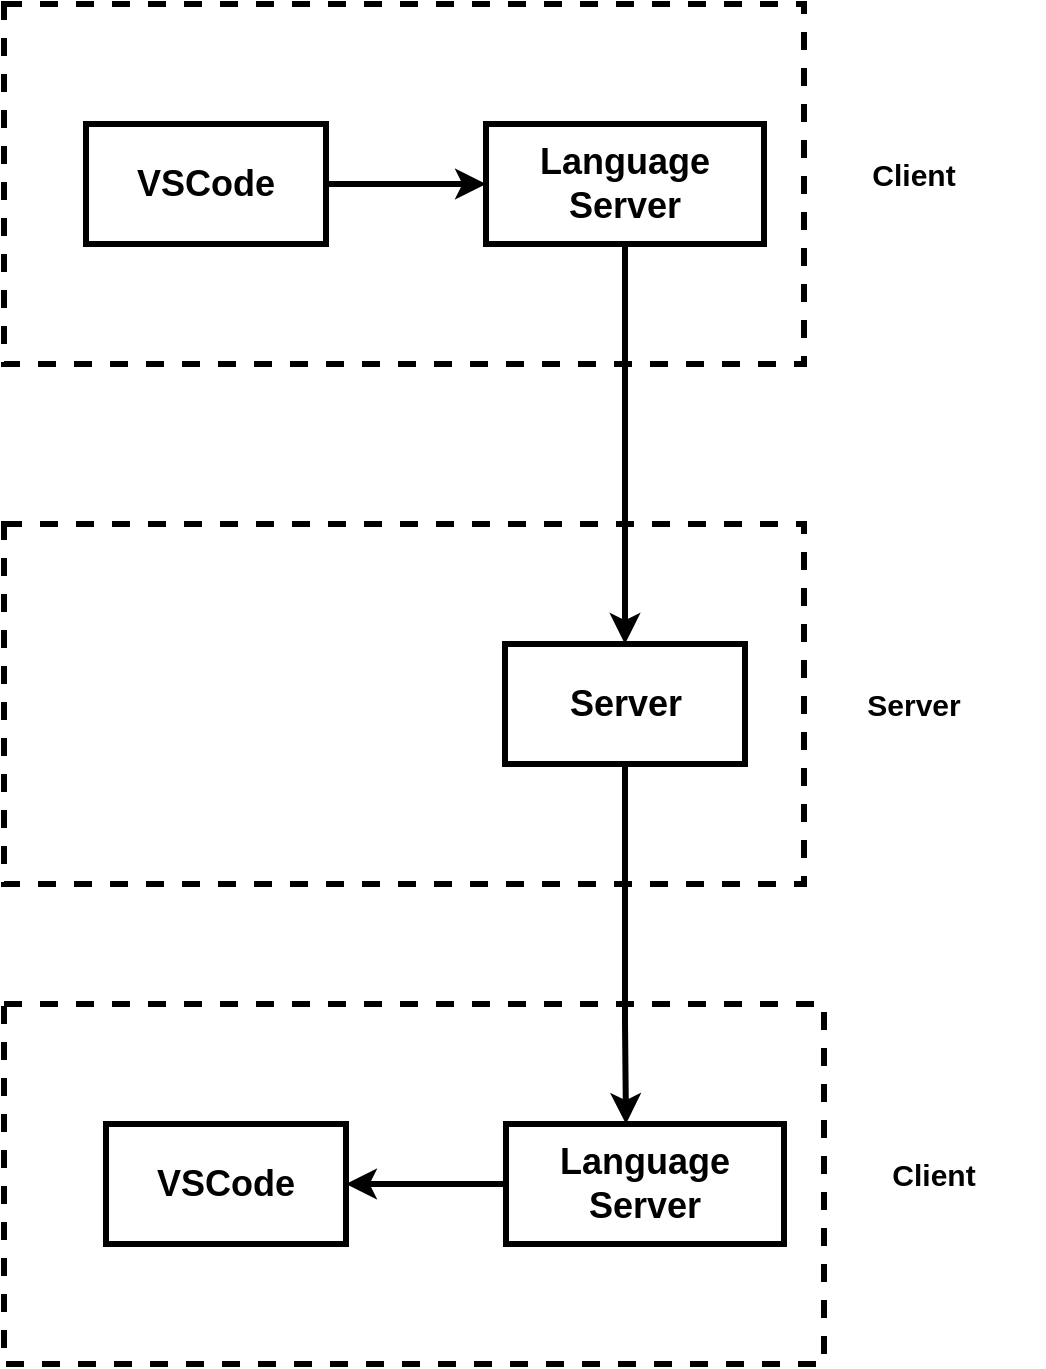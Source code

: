 <mxfile version="13.1.3">
    <diagram id="6hGFLwfOUW9BJ-s0fimq" name="Page-1">
        <mxGraphModel dx="756" dy="432" grid="1" gridSize="10" guides="1" tooltips="1" connect="1" arrows="1" fold="1" page="1" pageScale="1" pageWidth="827" pageHeight="1169" math="0" shadow="0">
            <root>
                <mxCell id="0"/>
                <mxCell id="1" parent="0"/>
                <mxCell id="9" value="" style="edgeStyle=orthogonalEdgeStyle;rounded=0;orthogonalLoop=1;jettySize=auto;html=1;strokeColor=#000000;strokeWidth=3;exitX=0.5;exitY=1;exitDx=0;exitDy=0;" parent="1" source="6" target="11" edge="1">
                    <mxGeometry relative="1" as="geometry">
                        <Array as="points"/>
                    </mxGeometry>
                </mxCell>
                <mxCell id="2" value="" style="rounded=0;whiteSpace=wrap;html=1;fillColor=none;strokeColor=#000000;strokeWidth=3;dashed=1;" parent="1" vertex="1">
                    <mxGeometry x="180" y="240" width="400" height="180" as="geometry"/>
                </mxCell>
                <mxCell id="8" value="" style="rounded=0;whiteSpace=wrap;html=1;fillColor=none;strokeColor=#000000;strokeWidth=3;dashed=1;" parent="1" vertex="1">
                    <mxGeometry x="180" y="500" width="400" height="180" as="geometry"/>
                </mxCell>
                <mxCell id="7" value="" style="edgeStyle=orthogonalEdgeStyle;rounded=0;orthogonalLoop=1;jettySize=auto;html=1;strokeColor=#000000;strokeWidth=3;" parent="1" source="5" target="6" edge="1">
                    <mxGeometry relative="1" as="geometry"/>
                </mxCell>
                <mxCell id="5" value="&lt;font color=&quot;#000000&quot; style=&quot;font-size: 18px&quot;&gt;&lt;b&gt;VSCode&lt;/b&gt;&lt;/font&gt;" style="rounded=0;whiteSpace=wrap;html=1;strokeColor=#000000;strokeWidth=3;fillColor=none;" parent="1" vertex="1">
                    <mxGeometry x="221" y="300" width="120" height="60" as="geometry"/>
                </mxCell>
                <mxCell id="6" value="&lt;font style=&quot;font-size: 18px&quot; color=&quot;#000000&quot;&gt;&lt;b&gt;Language Server&lt;/b&gt;&lt;/font&gt;" style="rounded=0;whiteSpace=wrap;html=1;strokeColor=#000000;strokeWidth=3;fillColor=none;" parent="1" vertex="1">
                    <mxGeometry x="421" y="300" width="139" height="60" as="geometry"/>
                </mxCell>
                <mxCell id="38" style="edgeStyle=orthogonalEdgeStyle;rounded=0;orthogonalLoop=1;jettySize=auto;html=1;exitX=0.5;exitY=1;exitDx=0;exitDy=0;strokeColor=#000000;strokeWidth=3;" parent="1" source="11" target="33" edge="1">
                    <mxGeometry relative="1" as="geometry">
                        <Array as="points">
                            <mxPoint x="491" y="750"/>
                            <mxPoint x="491" y="750"/>
                        </Array>
                    </mxGeometry>
                </mxCell>
                <mxCell id="11" value="&lt;b style=&quot;color: rgb(0 , 0 , 0)&quot;&gt;&lt;font style=&quot;font-size: 18px&quot;&gt;Server&lt;/font&gt;&lt;/b&gt;" style="rounded=0;whiteSpace=wrap;html=1;strokeColor=#000000;strokeWidth=3;fillColor=none;" parent="1" vertex="1">
                    <mxGeometry x="430.5" y="560" width="120" height="60" as="geometry"/>
                </mxCell>
                <mxCell id="12" value="&lt;b style=&quot;color: rgb(0 , 0 , 0) ; font-size: 15px&quot;&gt;Client&lt;/b&gt;" style="text;html=1;strokeColor=none;fillColor=none;align=center;verticalAlign=middle;whiteSpace=wrap;rounded=0;" parent="1" vertex="1">
                    <mxGeometry x="580" y="300" width="110" height="50" as="geometry"/>
                </mxCell>
                <mxCell id="14" value="&lt;b style=&quot;color: rgb(0 , 0 , 0) ; font-size: 15px&quot;&gt;Server&lt;/b&gt;" style="text;html=1;strokeColor=none;fillColor=none;align=center;verticalAlign=middle;whiteSpace=wrap;rounded=0;" parent="1" vertex="1">
                    <mxGeometry x="580" y="565" width="110" height="50" as="geometry"/>
                </mxCell>
                <mxCell id="30" value="" style="rounded=0;whiteSpace=wrap;html=1;fillColor=none;strokeColor=#000000;strokeWidth=3;dashed=1;" parent="1" vertex="1">
                    <mxGeometry x="180" y="740" width="410" height="180" as="geometry"/>
                </mxCell>
                <mxCell id="32" value="&lt;font color=&quot;#000000&quot; style=&quot;font-size: 18px&quot;&gt;&lt;b&gt;VSCode&lt;/b&gt;&lt;/font&gt;" style="rounded=0;whiteSpace=wrap;html=1;strokeColor=#000000;strokeWidth=3;fillColor=none;" parent="1" vertex="1">
                    <mxGeometry x="231" y="800" width="120" height="60" as="geometry"/>
                </mxCell>
                <mxCell id="36" style="edgeStyle=orthogonalEdgeStyle;rounded=0;orthogonalLoop=1;jettySize=auto;html=1;exitX=0;exitY=0.5;exitDx=0;exitDy=0;strokeColor=#000000;strokeWidth=3;" parent="1" source="33" target="32" edge="1">
                    <mxGeometry relative="1" as="geometry"/>
                </mxCell>
                <mxCell id="33" value="&lt;font style=&quot;font-size: 18px&quot; color=&quot;#000000&quot;&gt;&lt;b&gt;Language Server&lt;/b&gt;&lt;/font&gt;" style="rounded=0;whiteSpace=wrap;html=1;strokeColor=#000000;strokeWidth=3;fillColor=none;" parent="1" vertex="1">
                    <mxGeometry x="431" y="800" width="139" height="60" as="geometry"/>
                </mxCell>
                <mxCell id="34" value="&lt;b style=&quot;color: rgb(0 , 0 , 0) ; font-size: 15px&quot;&gt;Client&lt;/b&gt;" style="text;html=1;strokeColor=none;fillColor=none;align=center;verticalAlign=middle;whiteSpace=wrap;rounded=0;" parent="1" vertex="1">
                    <mxGeometry x="590" y="800" width="110" height="50" as="geometry"/>
                </mxCell>
            </root>
        </mxGraphModel>
    </diagram>
</mxfile>